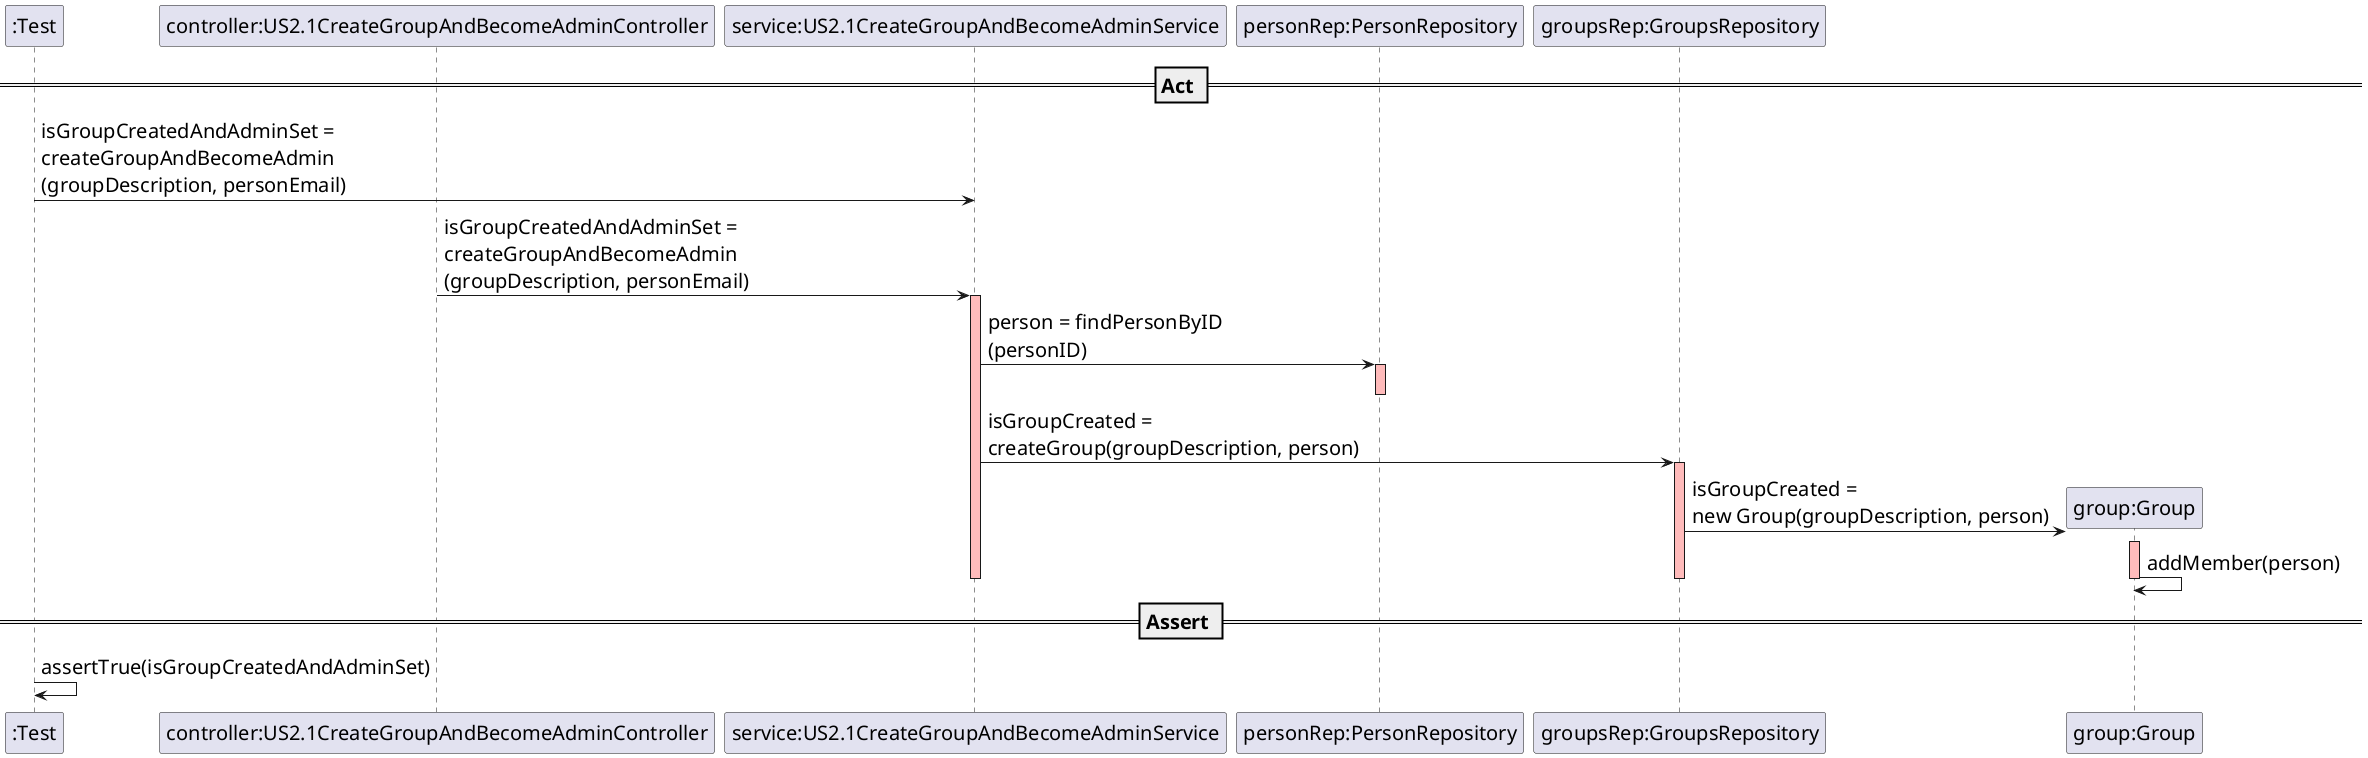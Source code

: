 @startuml
skinparam DefaultFontSize 20

participant ":Test"
participant "controller:US2.1CreateGroupAndBecomeAdminController"
participant "controller:US2.1CreateGroupAndBecomeAdminController"
participant "service:US2.1CreateGroupAndBecomeAdminService"
participant "personRep:PersonRepository"
participant "groupsRep:GroupsRepository"

== Act ==

":Test" -> "service:US2.1CreateGroupAndBecomeAdminService": isGroupCreatedAndAdminSet = \ncreateGroupAndBecomeAdmin\n(groupDescription, personEmail)

"controller:US2.1CreateGroupAndBecomeAdminController" -> "service:US2.1CreateGroupAndBecomeAdminService": isGroupCreatedAndAdminSet = \ncreateGroupAndBecomeAdmin\n(groupDescription, personEmail)
activate "service:US2.1CreateGroupAndBecomeAdminService" #FFBBBB

"service:US2.1CreateGroupAndBecomeAdminService" -> "personRep:PersonRepository" : person = findPersonByID\n(personID)
activate "personRep:PersonRepository" #FFBBBB
deactivate "personRep:PersonRepository"

"service:US2.1CreateGroupAndBecomeAdminService" -> "groupsRep:GroupsRepository" : isGroupCreated = \ncreateGroup(groupDescription, person)
activate "groupsRep:GroupsRepository" #FFBBBB

create "group:Group"
"groupsRep:GroupsRepository" -> "group:Group" : isGroupCreated =\nnew Group(groupDescription, person)
activate "group:Group" #FFBBBB
"group:Group" -> "group:Group" : addMember(person)

deactivate "group:Group"
deactivate "groupsRep:GroupsRepository"
deactivate "personRep:PersonRepository"
deactivate "service:US2.1CreateGroupAndBecomeAdminService"
deactivate "controller:US2.1CreateGroupAndBecomeAdminController"

== Assert ==

":Test" -> ":Test" : assertTrue(isGroupCreatedAndAdminSet)

@enduml